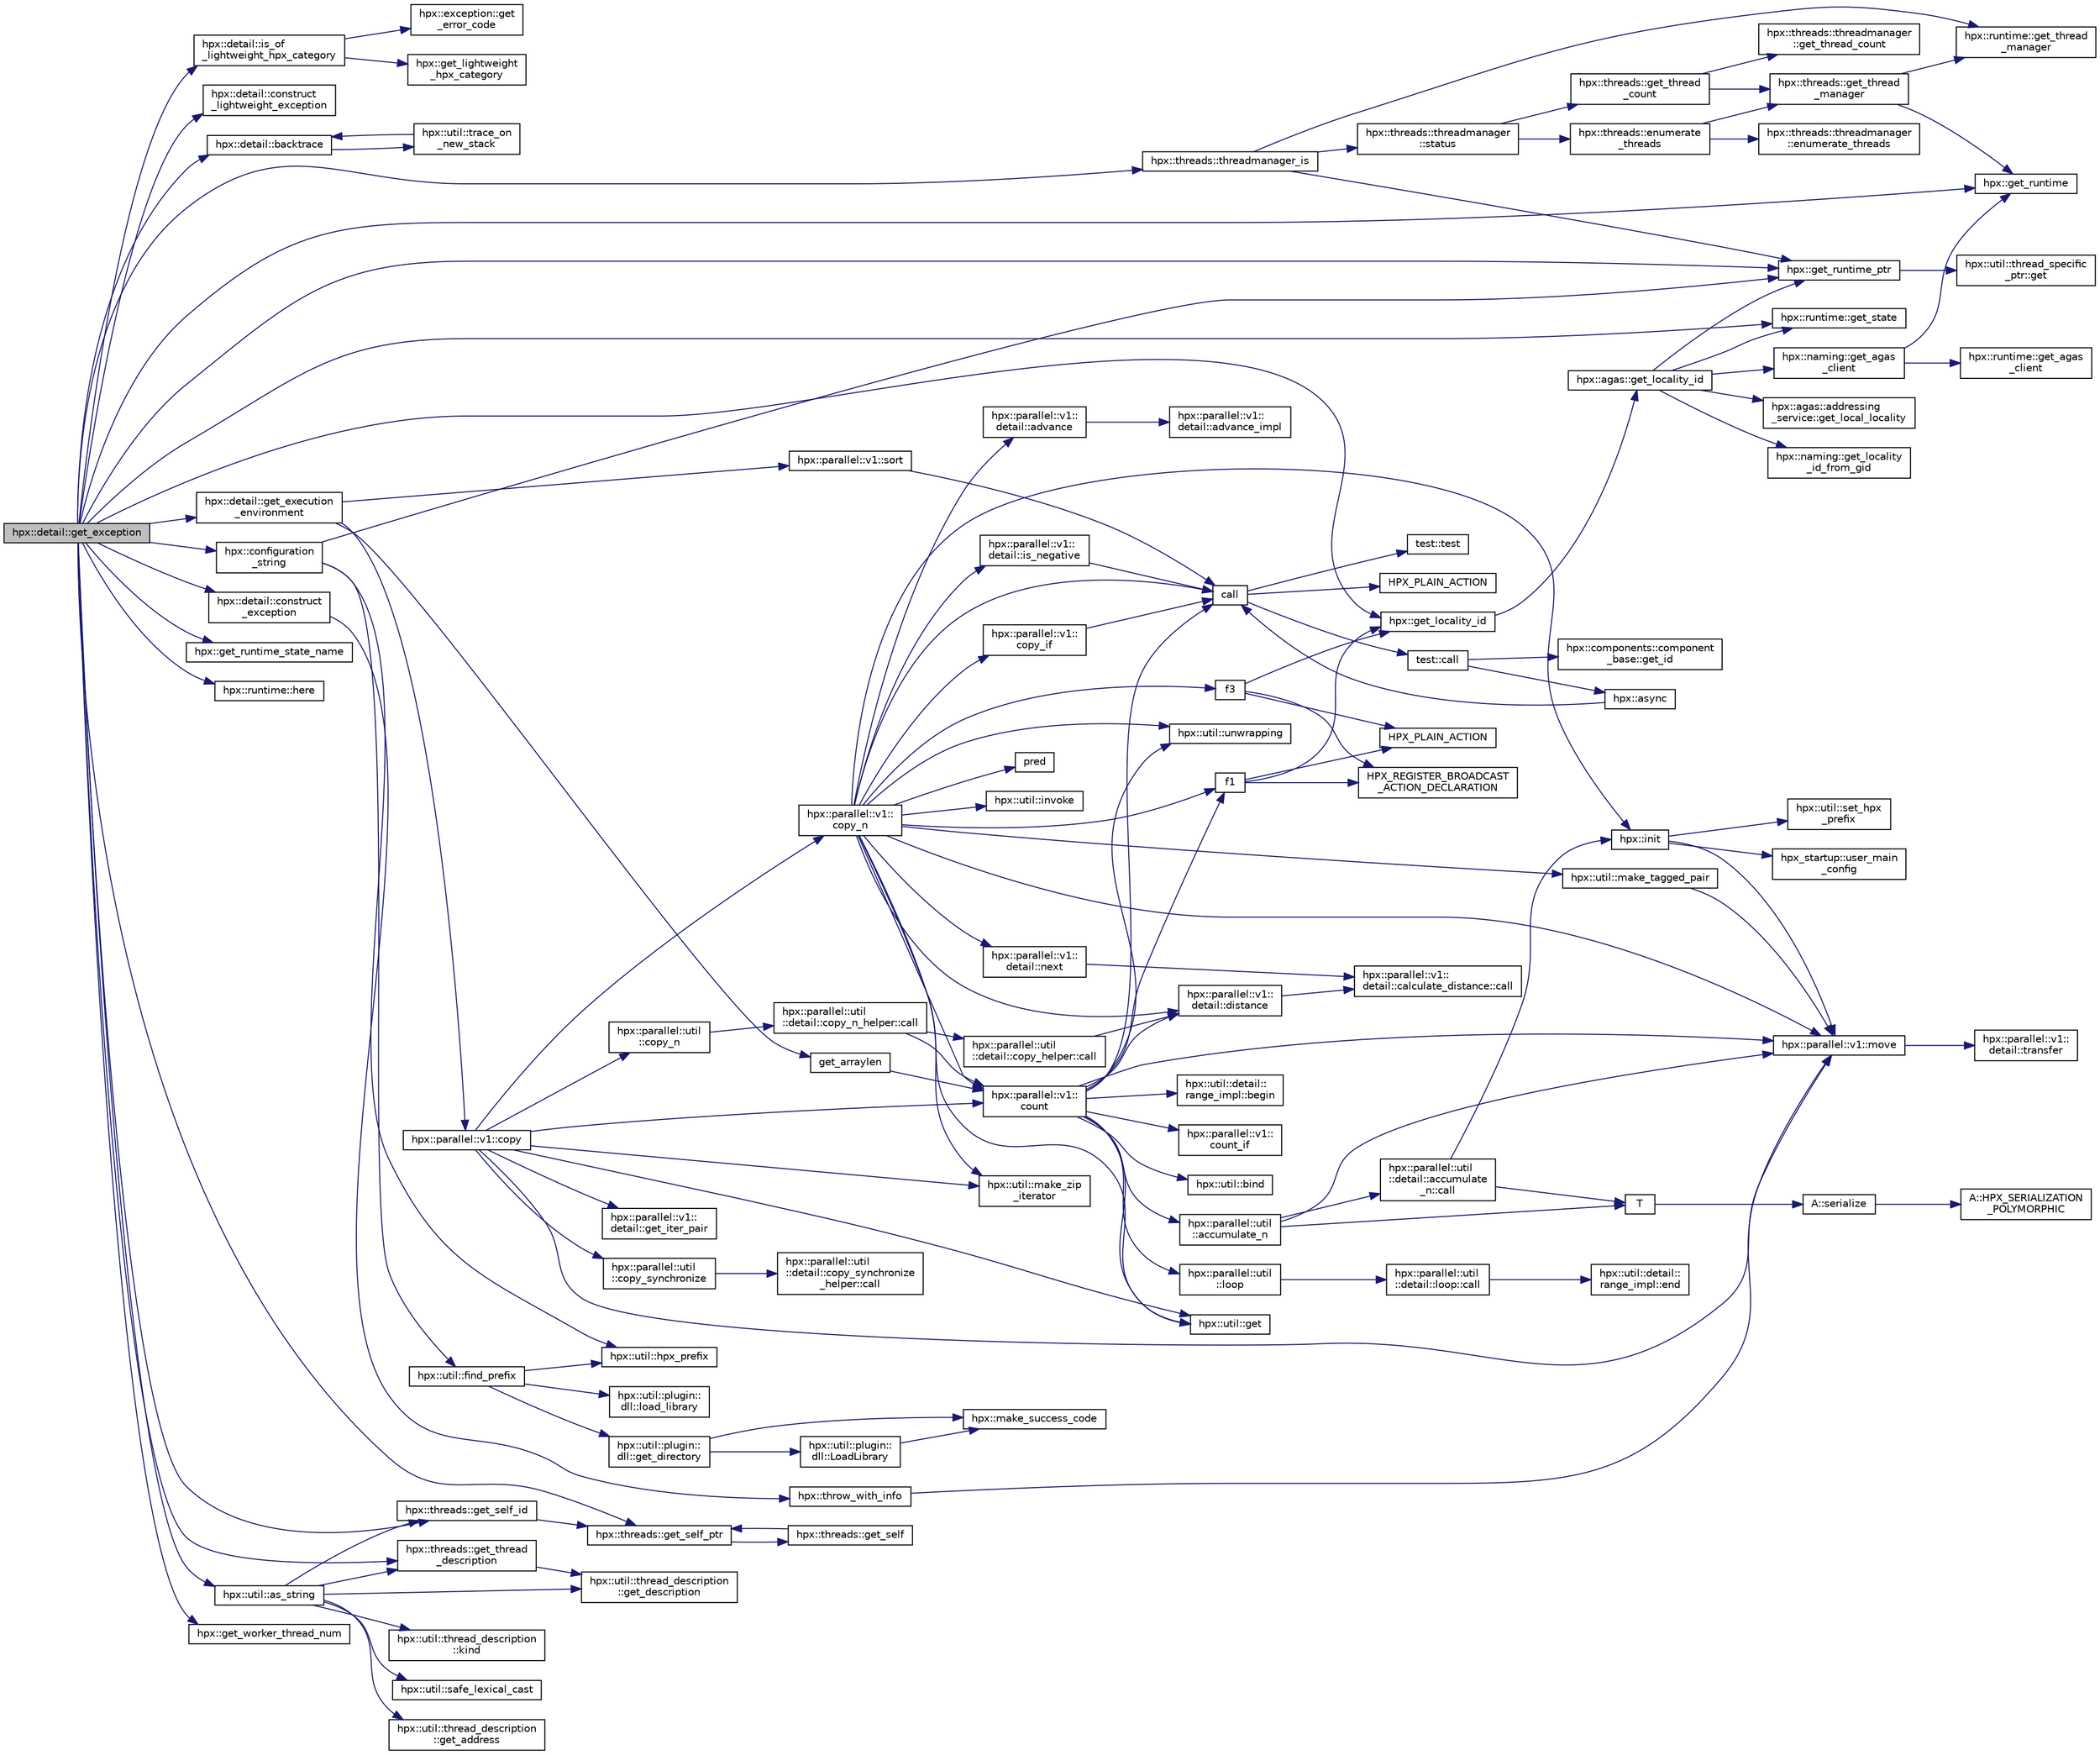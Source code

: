 digraph "hpx::detail::get_exception"
{
  edge [fontname="Helvetica",fontsize="10",labelfontname="Helvetica",labelfontsize="10"];
  node [fontname="Helvetica",fontsize="10",shape=record];
  rankdir="LR";
  Node877 [label="hpx::detail::get_exception",height=0.2,width=0.4,color="black", fillcolor="grey75", style="filled", fontcolor="black"];
  Node877 -> Node878 [color="midnightblue",fontsize="10",style="solid",fontname="Helvetica"];
  Node878 [label="hpx::detail::is_of\l_lightweight_hpx_category",height=0.2,width=0.4,color="black", fillcolor="white", style="filled",URL="$d5/dbe/namespacehpx_1_1detail.html#ad7c04d257f541f679b3074554d562cc7"];
  Node878 -> Node879 [color="midnightblue",fontsize="10",style="solid",fontname="Helvetica"];
  Node879 [label="hpx::exception::get\l_error_code",height=0.2,width=0.4,color="black", fillcolor="white", style="filled",URL="$de/d25/classhpx_1_1exception.html#a2b28b96d1bd9a11552dc2149b68a46d6"];
  Node878 -> Node880 [color="midnightblue",fontsize="10",style="solid",fontname="Helvetica"];
  Node880 [label="hpx::get_lightweight\l_hpx_category",height=0.2,width=0.4,color="black", fillcolor="white", style="filled",URL="$d8/d83/namespacehpx.html#a08214b6b9426c6efd99199014d6b5900"];
  Node877 -> Node881 [color="midnightblue",fontsize="10",style="solid",fontname="Helvetica"];
  Node881 [label="hpx::detail::construct\l_lightweight_exception",height=0.2,width=0.4,color="black", fillcolor="white", style="filled",URL="$d5/dbe/namespacehpx_1_1detail.html#ae2da29c89695205210ffb3e1af9b8879"];
  Node877 -> Node882 [color="midnightblue",fontsize="10",style="solid",fontname="Helvetica"];
  Node882 [label="hpx::detail::backtrace",height=0.2,width=0.4,color="black", fillcolor="white", style="filled",URL="$d5/dbe/namespacehpx_1_1detail.html#a3f717a9eeb439434890962099aa715b8"];
  Node882 -> Node883 [color="midnightblue",fontsize="10",style="solid",fontname="Helvetica"];
  Node883 [label="hpx::util::trace_on\l_new_stack",height=0.2,width=0.4,color="black", fillcolor="white", style="filled",URL="$df/dad/namespacehpx_1_1util.html#a6d70fd326dd1ca71e33d76b720921142"];
  Node883 -> Node882 [color="midnightblue",fontsize="10",style="solid",fontname="Helvetica"];
  Node877 -> Node884 [color="midnightblue",fontsize="10",style="solid",fontname="Helvetica"];
  Node884 [label="hpx::get_runtime_ptr",height=0.2,width=0.4,color="black", fillcolor="white", style="filled",URL="$d8/d83/namespacehpx.html#af29daf2bb3e01b4d6495a1742b6cce64"];
  Node884 -> Node885 [color="midnightblue",fontsize="10",style="solid",fontname="Helvetica"];
  Node885 [label="hpx::util::thread_specific\l_ptr::get",height=0.2,width=0.4,color="black", fillcolor="white", style="filled",URL="$d4/d4c/structhpx_1_1util_1_1thread__specific__ptr.html#a3b27d8520710478aa41d1f74206bdba9"];
  Node877 -> Node886 [color="midnightblue",fontsize="10",style="solid",fontname="Helvetica"];
  Node886 [label="hpx::runtime::get_state",height=0.2,width=0.4,color="black", fillcolor="white", style="filled",URL="$d0/d7b/classhpx_1_1runtime.html#ab405f80e060dac95d624520f38b0524c"];
  Node877 -> Node887 [color="midnightblue",fontsize="10",style="solid",fontname="Helvetica"];
  Node887 [label="hpx::get_runtime_state_name",height=0.2,width=0.4,color="black", fillcolor="white", style="filled",URL="$d8/d83/namespacehpx.html#a1a0fc865fc77521d418c4342918f1e07"];
  Node877 -> Node888 [color="midnightblue",fontsize="10",style="solid",fontname="Helvetica"];
  Node888 [label="hpx::get_runtime",height=0.2,width=0.4,color="black", fillcolor="white", style="filled",URL="$d8/d83/namespacehpx.html#aef902cc6c7dd3b9fbadf34d1e850a070"];
  Node877 -> Node889 [color="midnightblue",fontsize="10",style="solid",fontname="Helvetica"];
  Node889 [label="hpx::runtime::here",height=0.2,width=0.4,color="black", fillcolor="white", style="filled",URL="$d0/d7b/classhpx_1_1runtime.html#abd3b8a3e8941b40ff1f4c014bbadf7a2"];
  Node877 -> Node890 [color="midnightblue",fontsize="10",style="solid",fontname="Helvetica"];
  Node890 [label="hpx::get_locality_id",height=0.2,width=0.4,color="black", fillcolor="white", style="filled",URL="$d8/d83/namespacehpx.html#a158d7c54a657bb364c1704033010697b",tooltip="Return the number of the locality this function is being called from. "];
  Node890 -> Node891 [color="midnightblue",fontsize="10",style="solid",fontname="Helvetica"];
  Node891 [label="hpx::agas::get_locality_id",height=0.2,width=0.4,color="black", fillcolor="white", style="filled",URL="$dc/d54/namespacehpx_1_1agas.html#a491cc2ddecdf0f1a9129900caa6a4d3e"];
  Node891 -> Node884 [color="midnightblue",fontsize="10",style="solid",fontname="Helvetica"];
  Node891 -> Node886 [color="midnightblue",fontsize="10",style="solid",fontname="Helvetica"];
  Node891 -> Node892 [color="midnightblue",fontsize="10",style="solid",fontname="Helvetica"];
  Node892 [label="hpx::naming::get_agas\l_client",height=0.2,width=0.4,color="black", fillcolor="white", style="filled",URL="$d4/dc9/namespacehpx_1_1naming.html#a0408fffd5d34b620712a801b0ae3b032"];
  Node892 -> Node888 [color="midnightblue",fontsize="10",style="solid",fontname="Helvetica"];
  Node892 -> Node893 [color="midnightblue",fontsize="10",style="solid",fontname="Helvetica"];
  Node893 [label="hpx::runtime::get_agas\l_client",height=0.2,width=0.4,color="black", fillcolor="white", style="filled",URL="$d0/d7b/classhpx_1_1runtime.html#aeb5dddd30d6b9861669af8ad44d1a96a"];
  Node891 -> Node894 [color="midnightblue",fontsize="10",style="solid",fontname="Helvetica"];
  Node894 [label="hpx::agas::addressing\l_service::get_local_locality",height=0.2,width=0.4,color="black", fillcolor="white", style="filled",URL="$db/d58/structhpx_1_1agas_1_1addressing__service.html#ab52c19a37c2a7a006c6c15f90ad0539c"];
  Node891 -> Node895 [color="midnightblue",fontsize="10",style="solid",fontname="Helvetica"];
  Node895 [label="hpx::naming::get_locality\l_id_from_gid",height=0.2,width=0.4,color="black", fillcolor="white", style="filled",URL="$d4/dc9/namespacehpx_1_1naming.html#a7fd43037784560bd04fda9b49e33529f"];
  Node877 -> Node896 [color="midnightblue",fontsize="10",style="solid",fontname="Helvetica"];
  Node896 [label="hpx::threads::get_self_ptr",height=0.2,width=0.4,color="black", fillcolor="white", style="filled",URL="$d7/d28/namespacehpx_1_1threads.html#a22877ae347ad884cde3a51397dad6c53"];
  Node896 -> Node897 [color="midnightblue",fontsize="10",style="solid",fontname="Helvetica"];
  Node897 [label="hpx::threads::get_self",height=0.2,width=0.4,color="black", fillcolor="white", style="filled",URL="$d7/d28/namespacehpx_1_1threads.html#a07daf4d6d29233f20d66d41ab7b5b8e8"];
  Node897 -> Node896 [color="midnightblue",fontsize="10",style="solid",fontname="Helvetica"];
  Node877 -> Node898 [color="midnightblue",fontsize="10",style="solid",fontname="Helvetica"];
  Node898 [label="hpx::threads::threadmanager_is",height=0.2,width=0.4,color="black", fillcolor="white", style="filled",URL="$d7/d28/namespacehpx_1_1threads.html#a79ebd37a6bd090d20a14cc85df4b6f73"];
  Node898 -> Node884 [color="midnightblue",fontsize="10",style="solid",fontname="Helvetica"];
  Node898 -> Node899 [color="midnightblue",fontsize="10",style="solid",fontname="Helvetica"];
  Node899 [label="hpx::runtime::get_thread\l_manager",height=0.2,width=0.4,color="black", fillcolor="white", style="filled",URL="$d0/d7b/classhpx_1_1runtime.html#a865b12d57fcd44a8d3dda3e35414f563"];
  Node898 -> Node900 [color="midnightblue",fontsize="10",style="solid",fontname="Helvetica"];
  Node900 [label="hpx::threads::threadmanager\l::status",height=0.2,width=0.4,color="black", fillcolor="white", style="filled",URL="$d5/daa/classhpx_1_1threads_1_1threadmanager.html#ad356526186c9d3ebfd1677bea135141c",tooltip="Return whether the thread manager is still running This returns the \"minimal state\", i.e. the state of the least advanced thread pool. "];
  Node900 -> Node901 [color="midnightblue",fontsize="10",style="solid",fontname="Helvetica"];
  Node901 [label="hpx::threads::get_thread\l_count",height=0.2,width=0.4,color="black", fillcolor="white", style="filled",URL="$d7/d28/namespacehpx_1_1threads.html#ae2b675b9517381442c7201c041033680"];
  Node901 -> Node902 [color="midnightblue",fontsize="10",style="solid",fontname="Helvetica"];
  Node902 [label="hpx::threads::get_thread\l_manager",height=0.2,width=0.4,color="black", fillcolor="white", style="filled",URL="$d7/d28/namespacehpx_1_1threads.html#a076973c3a53beadde7d967e22c4f6cce"];
  Node902 -> Node888 [color="midnightblue",fontsize="10",style="solid",fontname="Helvetica"];
  Node902 -> Node899 [color="midnightblue",fontsize="10",style="solid",fontname="Helvetica"];
  Node901 -> Node903 [color="midnightblue",fontsize="10",style="solid",fontname="Helvetica"];
  Node903 [label="hpx::threads::threadmanager\l::get_thread_count",height=0.2,width=0.4,color="black", fillcolor="white", style="filled",URL="$d5/daa/classhpx_1_1threads_1_1threadmanager.html#a99c0004e6ed0e91a033720b7f52ab5b8",tooltip="return the number of HPX-threads with the given state "];
  Node900 -> Node904 [color="midnightblue",fontsize="10",style="solid",fontname="Helvetica"];
  Node904 [label="hpx::threads::enumerate\l_threads",height=0.2,width=0.4,color="black", fillcolor="white", style="filled",URL="$d7/d28/namespacehpx_1_1threads.html#a5dd2cea272f81a19d4f61470851a29cf"];
  Node904 -> Node902 [color="midnightblue",fontsize="10",style="solid",fontname="Helvetica"];
  Node904 -> Node905 [color="midnightblue",fontsize="10",style="solid",fontname="Helvetica"];
  Node905 [label="hpx::threads::threadmanager\l::enumerate_threads",height=0.2,width=0.4,color="black", fillcolor="white", style="filled",URL="$d5/daa/classhpx_1_1threads_1_1threadmanager.html#a8cdd7f11e2411b7943e10fb628aab40a"];
  Node877 -> Node906 [color="midnightblue",fontsize="10",style="solid",fontname="Helvetica"];
  Node906 [label="hpx::get_worker_thread_num",height=0.2,width=0.4,color="black", fillcolor="white", style="filled",URL="$d8/d83/namespacehpx.html#ad438935ca2f8603f9cab036b68b34f36",tooltip="Return the number of the current OS-thread running in the runtime instance the current HPX-thread is ..."];
  Node877 -> Node907 [color="midnightblue",fontsize="10",style="solid",fontname="Helvetica"];
  Node907 [label="hpx::threads::get_self_id",height=0.2,width=0.4,color="black", fillcolor="white", style="filled",URL="$d7/d28/namespacehpx_1_1threads.html#afafe0f900b9fac3d4ed3c747625c1cfe"];
  Node907 -> Node896 [color="midnightblue",fontsize="10",style="solid",fontname="Helvetica"];
  Node877 -> Node908 [color="midnightblue",fontsize="10",style="solid",fontname="Helvetica"];
  Node908 [label="hpx::threads::get_thread\l_description",height=0.2,width=0.4,color="black", fillcolor="white", style="filled",URL="$d7/d28/namespacehpx_1_1threads.html#a42fc18a7a680f4e8bc633a4b4c956701"];
  Node908 -> Node909 [color="midnightblue",fontsize="10",style="solid",fontname="Helvetica"];
  Node909 [label="hpx::util::thread_description\l::get_description",height=0.2,width=0.4,color="black", fillcolor="white", style="filled",URL="$df/d9e/structhpx_1_1util_1_1thread__description.html#a8c834e14eca6eb228188022577f9f952"];
  Node877 -> Node910 [color="midnightblue",fontsize="10",style="solid",fontname="Helvetica"];
  Node910 [label="hpx::detail::get_execution\l_environment",height=0.2,width=0.4,color="black", fillcolor="white", style="filled",URL="$d5/dbe/namespacehpx_1_1detail.html#a3e32a0565372de65928b1a495a4e9d2b"];
  Node910 -> Node911 [color="midnightblue",fontsize="10",style="solid",fontname="Helvetica"];
  Node911 [label="get_arraylen",height=0.2,width=0.4,color="black", fillcolor="white", style="filled",URL="$df/ddc/launch__process_8cpp.html#acb1ad483f06000cf3e4cc39e9e782d2d"];
  Node911 -> Node912 [color="midnightblue",fontsize="10",style="solid",fontname="Helvetica"];
  Node912 [label="hpx::parallel::v1::\lcount",height=0.2,width=0.4,color="black", fillcolor="white", style="filled",URL="$db/db9/namespacehpx_1_1parallel_1_1v1.html#a19d058114a2bd44801aab4176b188e23"];
  Node912 -> Node913 [color="midnightblue",fontsize="10",style="solid",fontname="Helvetica"];
  Node913 [label="hpx::parallel::v1::\lcount_if",height=0.2,width=0.4,color="black", fillcolor="white", style="filled",URL="$db/db9/namespacehpx_1_1parallel_1_1v1.html#ad836ff017ec208c2d6388a9b47b05ce0"];
  Node912 -> Node914 [color="midnightblue",fontsize="10",style="solid",fontname="Helvetica"];
  Node914 [label="f1",height=0.2,width=0.4,color="black", fillcolor="white", style="filled",URL="$d8/d8b/broadcast_8cpp.html#a1751fbd41f2529b84514a9dbd767959a"];
  Node914 -> Node890 [color="midnightblue",fontsize="10",style="solid",fontname="Helvetica"];
  Node914 -> Node915 [color="midnightblue",fontsize="10",style="solid",fontname="Helvetica"];
  Node915 [label="HPX_PLAIN_ACTION",height=0.2,width=0.4,color="black", fillcolor="white", style="filled",URL="$d8/d8b/broadcast_8cpp.html#a19685a0394ce6a99351f7a679f6eeefc"];
  Node914 -> Node916 [color="midnightblue",fontsize="10",style="solid",fontname="Helvetica"];
  Node916 [label="HPX_REGISTER_BROADCAST\l_ACTION_DECLARATION",height=0.2,width=0.4,color="black", fillcolor="white", style="filled",URL="$d7/d38/addressing__service_8cpp.html#a573d764d9cb34eec46a4bdffcf07875f"];
  Node912 -> Node917 [color="midnightblue",fontsize="10",style="solid",fontname="Helvetica"];
  Node917 [label="hpx::parallel::util\l::loop",height=0.2,width=0.4,color="black", fillcolor="white", style="filled",URL="$df/dc6/namespacehpx_1_1parallel_1_1util.html#a3f434e00f42929aac85debb8c5782213"];
  Node917 -> Node918 [color="midnightblue",fontsize="10",style="solid",fontname="Helvetica"];
  Node918 [label="hpx::parallel::util\l::detail::loop::call",height=0.2,width=0.4,color="black", fillcolor="white", style="filled",URL="$da/d06/structhpx_1_1parallel_1_1util_1_1detail_1_1loop.html#a5c5e8dbda782f09cdb7bc2509e3bf09e"];
  Node918 -> Node919 [color="midnightblue",fontsize="10",style="solid",fontname="Helvetica"];
  Node919 [label="hpx::util::detail::\lrange_impl::end",height=0.2,width=0.4,color="black", fillcolor="white", style="filled",URL="$d4/d4a/namespacehpx_1_1util_1_1detail_1_1range__impl.html#afb2ea48b0902f52ee4d8b764807b4316"];
  Node912 -> Node920 [color="midnightblue",fontsize="10",style="solid",fontname="Helvetica"];
  Node920 [label="hpx::util::bind",height=0.2,width=0.4,color="black", fillcolor="white", style="filled",URL="$df/dad/namespacehpx_1_1util.html#ad844caedf82a0173d6909d910c3e48c6"];
  Node912 -> Node921 [color="midnightblue",fontsize="10",style="solid",fontname="Helvetica"];
  Node921 [label="hpx::parallel::v1::move",height=0.2,width=0.4,color="black", fillcolor="white", style="filled",URL="$db/db9/namespacehpx_1_1parallel_1_1v1.html#aa7c4ede081ce786c9d1eb1adff495cfc"];
  Node921 -> Node922 [color="midnightblue",fontsize="10",style="solid",fontname="Helvetica"];
  Node922 [label="hpx::parallel::v1::\ldetail::transfer",height=0.2,width=0.4,color="black", fillcolor="white", style="filled",URL="$d2/ddd/namespacehpx_1_1parallel_1_1v1_1_1detail.html#ab1b56a05e1885ca7cc7ffa1804dd2f3c"];
  Node912 -> Node923 [color="midnightblue",fontsize="10",style="solid",fontname="Helvetica"];
  Node923 [label="hpx::util::get",height=0.2,width=0.4,color="black", fillcolor="white", style="filled",URL="$df/dad/namespacehpx_1_1util.html#a5cbd3c41f03f4d4acaedaa4777e3cc02"];
  Node912 -> Node924 [color="midnightblue",fontsize="10",style="solid",fontname="Helvetica"];
  Node924 [label="call",height=0.2,width=0.4,color="black", fillcolor="white", style="filled",URL="$d2/d67/promise__1620_8cpp.html#a58357f0b82bc761e1d0b9091ed563a70"];
  Node924 -> Node925 [color="midnightblue",fontsize="10",style="solid",fontname="Helvetica"];
  Node925 [label="test::test",height=0.2,width=0.4,color="black", fillcolor="white", style="filled",URL="$d8/d89/structtest.html#ab42d5ece712d716b04cb3f686f297a26"];
  Node924 -> Node926 [color="midnightblue",fontsize="10",style="solid",fontname="Helvetica"];
  Node926 [label="HPX_PLAIN_ACTION",height=0.2,width=0.4,color="black", fillcolor="white", style="filled",URL="$d2/d67/promise__1620_8cpp.html#ab96aab827a4b1fcaf66cfe0ba83fef23"];
  Node924 -> Node927 [color="midnightblue",fontsize="10",style="solid",fontname="Helvetica"];
  Node927 [label="test::call",height=0.2,width=0.4,color="black", fillcolor="white", style="filled",URL="$d8/d89/structtest.html#aeb29e7ed6518b9426ccf1344c52620ae"];
  Node927 -> Node928 [color="midnightblue",fontsize="10",style="solid",fontname="Helvetica"];
  Node928 [label="hpx::async",height=0.2,width=0.4,color="black", fillcolor="white", style="filled",URL="$d8/d83/namespacehpx.html#acb7d8e37b73b823956ce144f9a57eaa4"];
  Node928 -> Node924 [color="midnightblue",fontsize="10",style="solid",fontname="Helvetica"];
  Node927 -> Node929 [color="midnightblue",fontsize="10",style="solid",fontname="Helvetica"];
  Node929 [label="hpx::components::component\l_base::get_id",height=0.2,width=0.4,color="black", fillcolor="white", style="filled",URL="$d2/de6/classhpx_1_1components_1_1component__base.html#a4c8fd93514039bdf01c48d66d82b19cd"];
  Node912 -> Node930 [color="midnightblue",fontsize="10",style="solid",fontname="Helvetica"];
  Node930 [label="hpx::parallel::v1::\ldetail::distance",height=0.2,width=0.4,color="black", fillcolor="white", style="filled",URL="$d2/ddd/namespacehpx_1_1parallel_1_1v1_1_1detail.html#a6bea3c6a5f470cad11f27ee6bab4a33f"];
  Node930 -> Node931 [color="midnightblue",fontsize="10",style="solid",fontname="Helvetica"];
  Node931 [label="hpx::parallel::v1::\ldetail::calculate_distance::call",height=0.2,width=0.4,color="black", fillcolor="white", style="filled",URL="$db/dfa/structhpx_1_1parallel_1_1v1_1_1detail_1_1calculate__distance.html#a950a6627830a7d019ac0e734b0a447bf"];
  Node912 -> Node932 [color="midnightblue",fontsize="10",style="solid",fontname="Helvetica"];
  Node932 [label="hpx::util::unwrapping",height=0.2,width=0.4,color="black", fillcolor="white", style="filled",URL="$df/dad/namespacehpx_1_1util.html#a7529d9ac687684c33403cdd1f9cef8e4"];
  Node912 -> Node933 [color="midnightblue",fontsize="10",style="solid",fontname="Helvetica"];
  Node933 [label="hpx::parallel::util\l::accumulate_n",height=0.2,width=0.4,color="black", fillcolor="white", style="filled",URL="$df/dc6/namespacehpx_1_1parallel_1_1util.html#af19f9a2722f97c2247ea5d0dbb5e2d25"];
  Node933 -> Node934 [color="midnightblue",fontsize="10",style="solid",fontname="Helvetica"];
  Node934 [label="hpx::parallel::util\l::detail::accumulate\l_n::call",height=0.2,width=0.4,color="black", fillcolor="white", style="filled",URL="$d8/d3b/structhpx_1_1parallel_1_1util_1_1detail_1_1accumulate__n.html#a765aceb8ab313fc92f7c4aaf70ccca8f"];
  Node934 -> Node935 [color="midnightblue",fontsize="10",style="solid",fontname="Helvetica"];
  Node935 [label="hpx::init",height=0.2,width=0.4,color="black", fillcolor="white", style="filled",URL="$d8/d83/namespacehpx.html#a3c694ea960b47c56b33351ba16e3d76b",tooltip="Main entry point for launching the HPX runtime system. "];
  Node935 -> Node936 [color="midnightblue",fontsize="10",style="solid",fontname="Helvetica"];
  Node936 [label="hpx::util::set_hpx\l_prefix",height=0.2,width=0.4,color="black", fillcolor="white", style="filled",URL="$df/dad/namespacehpx_1_1util.html#ae40a23c1ba0a48d9304dcf717a95793e"];
  Node935 -> Node937 [color="midnightblue",fontsize="10",style="solid",fontname="Helvetica"];
  Node937 [label="hpx_startup::user_main\l_config",height=0.2,width=0.4,color="black", fillcolor="white", style="filled",URL="$d3/dd2/namespacehpx__startup.html#aaac571d88bd3912a4225a23eb3261637"];
  Node935 -> Node921 [color="midnightblue",fontsize="10",style="solid",fontname="Helvetica"];
  Node934 -> Node938 [color="midnightblue",fontsize="10",style="solid",fontname="Helvetica"];
  Node938 [label="T",height=0.2,width=0.4,color="black", fillcolor="white", style="filled",URL="$db/d33/polymorphic__semiintrusive__template_8cpp.html#ad187658f9cb91c1312b39ae7e896f1ea"];
  Node938 -> Node939 [color="midnightblue",fontsize="10",style="solid",fontname="Helvetica"];
  Node939 [label="A::serialize",height=0.2,width=0.4,color="black", fillcolor="white", style="filled",URL="$d7/da0/struct_a.html#a5f5c287cf471e274ed9dda0da1592212"];
  Node939 -> Node940 [color="midnightblue",fontsize="10",style="solid",fontname="Helvetica"];
  Node940 [label="A::HPX_SERIALIZATION\l_POLYMORPHIC",height=0.2,width=0.4,color="black", fillcolor="white", style="filled",URL="$d7/da0/struct_a.html#ada978cc156cebbafddb1f3aa4c01918c"];
  Node933 -> Node921 [color="midnightblue",fontsize="10",style="solid",fontname="Helvetica"];
  Node933 -> Node938 [color="midnightblue",fontsize="10",style="solid",fontname="Helvetica"];
  Node912 -> Node941 [color="midnightblue",fontsize="10",style="solid",fontname="Helvetica"];
  Node941 [label="hpx::util::detail::\lrange_impl::begin",height=0.2,width=0.4,color="black", fillcolor="white", style="filled",URL="$d4/d4a/namespacehpx_1_1util_1_1detail_1_1range__impl.html#a31e165df2b865cdd961f35ce938db41a"];
  Node910 -> Node942 [color="midnightblue",fontsize="10",style="solid",fontname="Helvetica"];
  Node942 [label="hpx::parallel::v1::copy",height=0.2,width=0.4,color="black", fillcolor="white", style="filled",URL="$db/db9/namespacehpx_1_1parallel_1_1v1.html#a502f993845638113034b4a1629b7a3c7"];
  Node942 -> Node943 [color="midnightblue",fontsize="10",style="solid",fontname="Helvetica"];
  Node943 [label="hpx::parallel::v1::\lcopy_n",height=0.2,width=0.4,color="black", fillcolor="white", style="filled",URL="$db/db9/namespacehpx_1_1parallel_1_1v1.html#a62b381b00123e950f7cd81ae9b16c4a6"];
  Node943 -> Node944 [color="midnightblue",fontsize="10",style="solid",fontname="Helvetica"];
  Node944 [label="hpx::util::make_tagged_pair",height=0.2,width=0.4,color="black", fillcolor="white", style="filled",URL="$df/dad/namespacehpx_1_1util.html#afa71e8b7f4f559051a5ff14a508c543c"];
  Node944 -> Node921 [color="midnightblue",fontsize="10",style="solid",fontname="Helvetica"];
  Node943 -> Node945 [color="midnightblue",fontsize="10",style="solid",fontname="Helvetica"];
  Node945 [label="hpx::parallel::v1::\ldetail::is_negative",height=0.2,width=0.4,color="black", fillcolor="white", style="filled",URL="$d2/ddd/namespacehpx_1_1parallel_1_1v1_1_1detail.html#adf2e40fc4b20ad0fd442ee3118a4d527"];
  Node945 -> Node924 [color="midnightblue",fontsize="10",style="solid",fontname="Helvetica"];
  Node943 -> Node923 [color="midnightblue",fontsize="10",style="solid",fontname="Helvetica"];
  Node943 -> Node924 [color="midnightblue",fontsize="10",style="solid",fontname="Helvetica"];
  Node943 -> Node946 [color="midnightblue",fontsize="10",style="solid",fontname="Helvetica"];
  Node946 [label="pred",height=0.2,width=0.4,color="black", fillcolor="white", style="filled",URL="$dc/d8b/cxx11__std__thread_8cpp.html#a31ff3168522b47b050989c5e07dd8408"];
  Node943 -> Node947 [color="midnightblue",fontsize="10",style="solid",fontname="Helvetica"];
  Node947 [label="hpx::util::invoke",height=0.2,width=0.4,color="black", fillcolor="white", style="filled",URL="$df/dad/namespacehpx_1_1util.html#a9ed3f52b36e725e476dbf5099134ed3d"];
  Node943 -> Node948 [color="midnightblue",fontsize="10",style="solid",fontname="Helvetica"];
  Node948 [label="hpx::parallel::v1::\lcopy_if",height=0.2,width=0.4,color="black", fillcolor="white", style="filled",URL="$db/db9/namespacehpx_1_1parallel_1_1v1.html#a9a749519e8f71f886d23aecb6ceaaf8a"];
  Node948 -> Node924 [color="midnightblue",fontsize="10",style="solid",fontname="Helvetica"];
  Node943 -> Node912 [color="midnightblue",fontsize="10",style="solid",fontname="Helvetica"];
  Node943 -> Node930 [color="midnightblue",fontsize="10",style="solid",fontname="Helvetica"];
  Node943 -> Node935 [color="midnightblue",fontsize="10",style="solid",fontname="Helvetica"];
  Node943 -> Node949 [color="midnightblue",fontsize="10",style="solid",fontname="Helvetica"];
  Node949 [label="hpx::util::make_zip\l_iterator",height=0.2,width=0.4,color="black", fillcolor="white", style="filled",URL="$df/dad/namespacehpx_1_1util.html#a2f68369b316e5699be2c81c04e3ee209"];
  Node943 -> Node914 [color="midnightblue",fontsize="10",style="solid",fontname="Helvetica"];
  Node943 -> Node950 [color="midnightblue",fontsize="10",style="solid",fontname="Helvetica"];
  Node950 [label="f3",height=0.2,width=0.4,color="black", fillcolor="white", style="filled",URL="$d8/d8b/broadcast_8cpp.html#a9bac347cb7dd97427ecd2dd58525b646"];
  Node950 -> Node890 [color="midnightblue",fontsize="10",style="solid",fontname="Helvetica"];
  Node950 -> Node915 [color="midnightblue",fontsize="10",style="solid",fontname="Helvetica"];
  Node950 -> Node916 [color="midnightblue",fontsize="10",style="solid",fontname="Helvetica"];
  Node943 -> Node951 [color="midnightblue",fontsize="10",style="solid",fontname="Helvetica"];
  Node951 [label="hpx::parallel::v1::\ldetail::next",height=0.2,width=0.4,color="black", fillcolor="white", style="filled",URL="$d2/ddd/namespacehpx_1_1parallel_1_1v1_1_1detail.html#a0a6696d8c17a32b8ebfaa496b9ab3332"];
  Node951 -> Node931 [color="midnightblue",fontsize="10",style="solid",fontname="Helvetica"];
  Node943 -> Node952 [color="midnightblue",fontsize="10",style="solid",fontname="Helvetica"];
  Node952 [label="hpx::parallel::v1::\ldetail::advance",height=0.2,width=0.4,color="black", fillcolor="white", style="filled",URL="$d2/ddd/namespacehpx_1_1parallel_1_1v1_1_1detail.html#ad9fca7bce7b3e3c32302967ffc1fb4a4"];
  Node952 -> Node953 [color="midnightblue",fontsize="10",style="solid",fontname="Helvetica"];
  Node953 [label="hpx::parallel::v1::\ldetail::advance_impl",height=0.2,width=0.4,color="black", fillcolor="white", style="filled",URL="$d2/ddd/namespacehpx_1_1parallel_1_1v1_1_1detail.html#ad4fa62ca115927187e4063b65ee5f317"];
  Node943 -> Node921 [color="midnightblue",fontsize="10",style="solid",fontname="Helvetica"];
  Node943 -> Node932 [color="midnightblue",fontsize="10",style="solid",fontname="Helvetica"];
  Node942 -> Node912 [color="midnightblue",fontsize="10",style="solid",fontname="Helvetica"];
  Node942 -> Node954 [color="midnightblue",fontsize="10",style="solid",fontname="Helvetica"];
  Node954 [label="hpx::parallel::util\l::copy_n",height=0.2,width=0.4,color="black", fillcolor="white", style="filled",URL="$df/dc6/namespacehpx_1_1parallel_1_1util.html#ab30b19e9d50f04c88be6cb7408c82987"];
  Node954 -> Node955 [color="midnightblue",fontsize="10",style="solid",fontname="Helvetica"];
  Node955 [label="hpx::parallel::util\l::detail::copy_n_helper::call",height=0.2,width=0.4,color="black", fillcolor="white", style="filled",URL="$de/d50/structhpx_1_1parallel_1_1util_1_1detail_1_1copy__n__helper.html#ae283ae8df16258386dd2aa4d58d4df8e"];
  Node955 -> Node912 [color="midnightblue",fontsize="10",style="solid",fontname="Helvetica"];
  Node955 -> Node956 [color="midnightblue",fontsize="10",style="solid",fontname="Helvetica"];
  Node956 [label="hpx::parallel::util\l::detail::copy_helper::call",height=0.2,width=0.4,color="black", fillcolor="white", style="filled",URL="$db/d59/structhpx_1_1parallel_1_1util_1_1detail_1_1copy__helper.html#ac801832edc0b6a84595880bb4613cb60"];
  Node956 -> Node930 [color="midnightblue",fontsize="10",style="solid",fontname="Helvetica"];
  Node942 -> Node957 [color="midnightblue",fontsize="10",style="solid",fontname="Helvetica"];
  Node957 [label="hpx::parallel::v1::\ldetail::get_iter_pair",height=0.2,width=0.4,color="black", fillcolor="white", style="filled",URL="$d2/ddd/namespacehpx_1_1parallel_1_1v1_1_1detail.html#ac4d3c2918035705998b9b049c5440119"];
  Node942 -> Node949 [color="midnightblue",fontsize="10",style="solid",fontname="Helvetica"];
  Node942 -> Node923 [color="midnightblue",fontsize="10",style="solid",fontname="Helvetica"];
  Node942 -> Node958 [color="midnightblue",fontsize="10",style="solid",fontname="Helvetica"];
  Node958 [label="hpx::parallel::util\l::copy_synchronize",height=0.2,width=0.4,color="black", fillcolor="white", style="filled",URL="$df/dc6/namespacehpx_1_1parallel_1_1util.html#ad33c06f9b1fc663f33b9fb189390e71b"];
  Node958 -> Node959 [color="midnightblue",fontsize="10",style="solid",fontname="Helvetica"];
  Node959 [label="hpx::parallel::util\l::detail::copy_synchronize\l_helper::call",height=0.2,width=0.4,color="black", fillcolor="white", style="filled",URL="$d7/d41/structhpx_1_1parallel_1_1util_1_1detail_1_1copy__synchronize__helper.html#a7c8e8c72844a8fd415b6b3517cc1a224"];
  Node942 -> Node921 [color="midnightblue",fontsize="10",style="solid",fontname="Helvetica"];
  Node910 -> Node960 [color="midnightblue",fontsize="10",style="solid",fontname="Helvetica"];
  Node960 [label="hpx::parallel::v1::sort",height=0.2,width=0.4,color="black", fillcolor="white", style="filled",URL="$db/db9/namespacehpx_1_1parallel_1_1v1.html#ae1153bd13c544f90055c5ca181145297"];
  Node960 -> Node924 [color="midnightblue",fontsize="10",style="solid",fontname="Helvetica"];
  Node877 -> Node961 [color="midnightblue",fontsize="10",style="solid",fontname="Helvetica"];
  Node961 [label="hpx::configuration\l_string",height=0.2,width=0.4,color="black", fillcolor="white", style="filled",URL="$d8/d83/namespacehpx.html#a314bf4bb346f74f65dbeda6dd5c5c82f"];
  Node961 -> Node884 [color="midnightblue",fontsize="10",style="solid",fontname="Helvetica"];
  Node961 -> Node962 [color="midnightblue",fontsize="10",style="solid",fontname="Helvetica"];
  Node962 [label="hpx::util::hpx_prefix",height=0.2,width=0.4,color="black", fillcolor="white", style="filled",URL="$df/dad/namespacehpx_1_1util.html#aab21c18980f75f3cc7bd7b755bdbdc6b"];
  Node961 -> Node963 [color="midnightblue",fontsize="10",style="solid",fontname="Helvetica"];
  Node963 [label="hpx::util::find_prefix",height=0.2,width=0.4,color="black", fillcolor="white", style="filled",URL="$df/dad/namespacehpx_1_1util.html#a79cab38371db8f11ae36b86fce3cab5c"];
  Node963 -> Node964 [color="midnightblue",fontsize="10",style="solid",fontname="Helvetica"];
  Node964 [label="hpx::util::plugin::\ldll::load_library",height=0.2,width=0.4,color="black", fillcolor="white", style="filled",URL="$d0/dc3/classhpx_1_1util_1_1plugin_1_1dll.html#a38f20564e139edb102c6700703d2fa4f"];
  Node963 -> Node962 [color="midnightblue",fontsize="10",style="solid",fontname="Helvetica"];
  Node963 -> Node965 [color="midnightblue",fontsize="10",style="solid",fontname="Helvetica"];
  Node965 [label="hpx::util::plugin::\ldll::get_directory",height=0.2,width=0.4,color="black", fillcolor="white", style="filled",URL="$d0/dc3/classhpx_1_1util_1_1plugin_1_1dll.html#a4008f67f9ed808f4edd267ba01e3bbd5"];
  Node965 -> Node966 [color="midnightblue",fontsize="10",style="solid",fontname="Helvetica"];
  Node966 [label="hpx::util::plugin::\ldll::LoadLibrary",height=0.2,width=0.4,color="black", fillcolor="white", style="filled",URL="$d0/dc3/classhpx_1_1util_1_1plugin_1_1dll.html#a7f2cf014cade358a70fa428a998c3cd1"];
  Node966 -> Node967 [color="midnightblue",fontsize="10",style="solid",fontname="Helvetica"];
  Node967 [label="hpx::make_success_code",height=0.2,width=0.4,color="black", fillcolor="white", style="filled",URL="$d8/d83/namespacehpx.html#a0e8512a8f49e2a6c8185061181419d8f",tooltip="Returns error_code(hpx::success, \"success\", mode). "];
  Node965 -> Node967 [color="midnightblue",fontsize="10",style="solid",fontname="Helvetica"];
  Node877 -> Node968 [color="midnightblue",fontsize="10",style="solid",fontname="Helvetica"];
  Node968 [label="hpx::detail::construct\l_exception",height=0.2,width=0.4,color="black", fillcolor="white", style="filled",URL="$d5/dbe/namespacehpx_1_1detail.html#a045484c83336b941e0a4d91dc997face"];
  Node968 -> Node969 [color="midnightblue",fontsize="10",style="solid",fontname="Helvetica"];
  Node969 [label="hpx::throw_with_info",height=0.2,width=0.4,color="black", fillcolor="white", style="filled",URL="$d8/d83/namespacehpx.html#a5b4114afa3b2621be9c2581392931950"];
  Node969 -> Node921 [color="midnightblue",fontsize="10",style="solid",fontname="Helvetica"];
  Node877 -> Node970 [color="midnightblue",fontsize="10",style="solid",fontname="Helvetica"];
  Node970 [label="hpx::util::as_string",height=0.2,width=0.4,color="black", fillcolor="white", style="filled",URL="$df/dad/namespacehpx_1_1util.html#ae987377cb13daea676dfc724f2197f3e"];
  Node970 -> Node971 [color="midnightblue",fontsize="10",style="solid",fontname="Helvetica"];
  Node971 [label="hpx::util::thread_description\l::kind",height=0.2,width=0.4,color="black", fillcolor="white", style="filled",URL="$df/d9e/structhpx_1_1util_1_1thread__description.html#aa9fb31bdffec112346db64cc62fc3bc4"];
  Node970 -> Node909 [color="midnightblue",fontsize="10",style="solid",fontname="Helvetica"];
  Node970 -> Node972 [color="midnightblue",fontsize="10",style="solid",fontname="Helvetica"];
  Node972 [label="hpx::util::safe_lexical_cast",height=0.2,width=0.4,color="black", fillcolor="white", style="filled",URL="$df/dad/namespacehpx_1_1util.html#aca0372e368b829ebac21ebfb2f50a82b"];
  Node970 -> Node973 [color="midnightblue",fontsize="10",style="solid",fontname="Helvetica"];
  Node973 [label="hpx::util::thread_description\l::get_address",height=0.2,width=0.4,color="black", fillcolor="white", style="filled",URL="$df/d9e/structhpx_1_1util_1_1thread__description.html#a070c0b66cc74f27eeeb3e820b3840711"];
  Node970 -> Node907 [color="midnightblue",fontsize="10",style="solid",fontname="Helvetica"];
  Node970 -> Node908 [color="midnightblue",fontsize="10",style="solid",fontname="Helvetica"];
}
